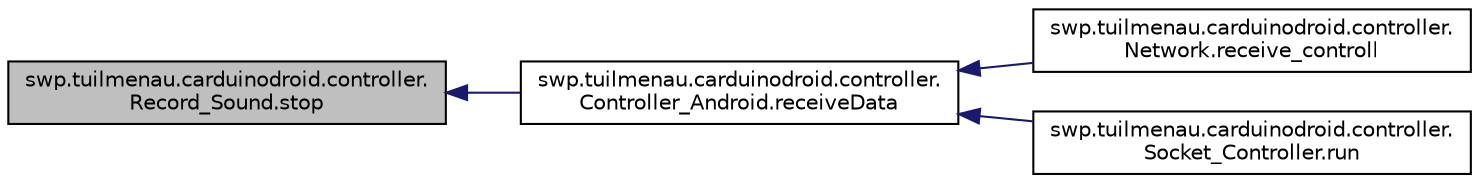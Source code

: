digraph "swp.tuilmenau.carduinodroid.controller.Record_Sound.stop"
{
  edge [fontname="Helvetica",fontsize="10",labelfontname="Helvetica",labelfontsize="10"];
  node [fontname="Helvetica",fontsize="10",shape=record];
  rankdir="LR";
  Node1 [label="swp.tuilmenau.carduinodroid.controller.\lRecord_Sound.stop",height=0.2,width=0.4,color="black", fillcolor="grey75", style="filled", fontcolor="black"];
  Node1 -> Node2 [dir="back",color="midnightblue",fontsize="10",style="solid"];
  Node2 [label="swp.tuilmenau.carduinodroid.controller.\lController_Android.receiveData",height=0.2,width=0.4,color="black", fillcolor="white", style="filled",URL="$classswp_1_1tuilmenau_1_1carduinodroid_1_1controller_1_1_controller___android.html#aee7580998e493c8fafa0ddd0dff31704"];
  Node2 -> Node3 [dir="back",color="midnightblue",fontsize="10",style="solid"];
  Node3 [label="swp.tuilmenau.carduinodroid.controller.\lNetwork.receive_controll",height=0.2,width=0.4,color="black", fillcolor="white", style="filled",URL="$classswp_1_1tuilmenau_1_1carduinodroid_1_1controller_1_1_network.html#a3bdf599c2a8dfadbe3b2d8e7c00b8ab0"];
  Node2 -> Node4 [dir="back",color="midnightblue",fontsize="10",style="solid"];
  Node4 [label="swp.tuilmenau.carduinodroid.controller.\lSocket_Controller.run",height=0.2,width=0.4,color="black", fillcolor="white", style="filled",URL="$classswp_1_1tuilmenau_1_1carduinodroid_1_1controller_1_1_socket___controller.html#a490674a59c3992603e27ef75821e61d6"];
}
